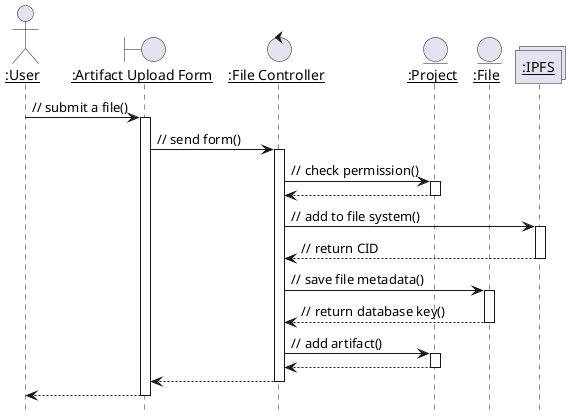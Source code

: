 @startuml
hide footbox
autoactivate on
skinparam sequenceParticipant underline
actor ":User" as usr
boundary ":Artifact Upload Form" as form
control ":File Controller" as ctl
entity ":Project" as db_prj
entity ":File" as db_file
collections ":IPFS" as ipfs

usr -> form : // submit a file()
form -> ctl : // send form()
ctl -> db_prj : // check permission()
ctl <-- db_prj
ctl -> ipfs : // add to file system()
ctl <-- ipfs : // return CID
ctl -> db_file : // save file metadata()
ctl <-- db_file : // return database key()
ctl -> db_prj : // add artifact()
ctl <-- db_prj
form <-- ctl
usr <-- form
@enduml

